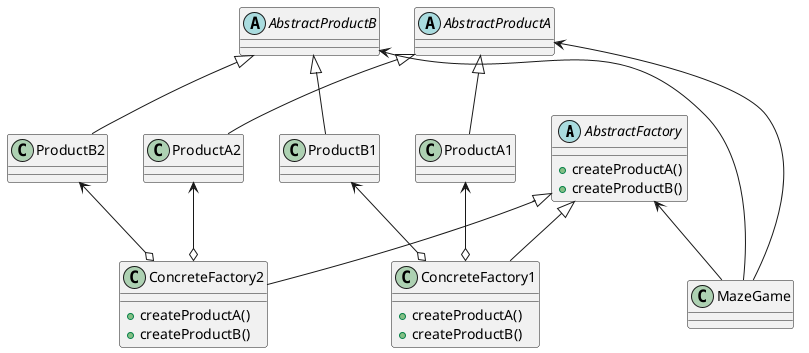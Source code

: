 @startuml

AbstractFactory <- MazeGame
AbstractProductA <-down-- MazeGame
AbstractProductB <-down-- MazeGame


ConcreteFactory1 o-up-> ProductA1
ConcreteFactory1 o-up-> ProductB1

ConcreteFactory2 o-up-> ProductA2
ConcreteFactory2 o-up-> ProductB2


AbstractProductB <|-- ProductB1
AbstractProductB <|-- ProductB2

class MazeGame{
}

abstract AbstractProductB{
}
class ProductB1{
}

class ProductB2{
}


AbstractProductA <|-- ProductA1
AbstractProductA <|-- ProductA2

abstract AbstractProductA{
}

class ProductA1{
}

class ProductA2{
}

AbstractFactory <|-- ConcreteFactory1
AbstractFactory <|-- ConcreteFactory2

abstract AbstractFactory{
+ createProductA()
+ createProductB()
}

class ConcreteFactory1{
+ createProductA()
+ createProductB()
}

class ConcreteFactory2{
+ createProductA()
+ createProductB()
}
@enduml